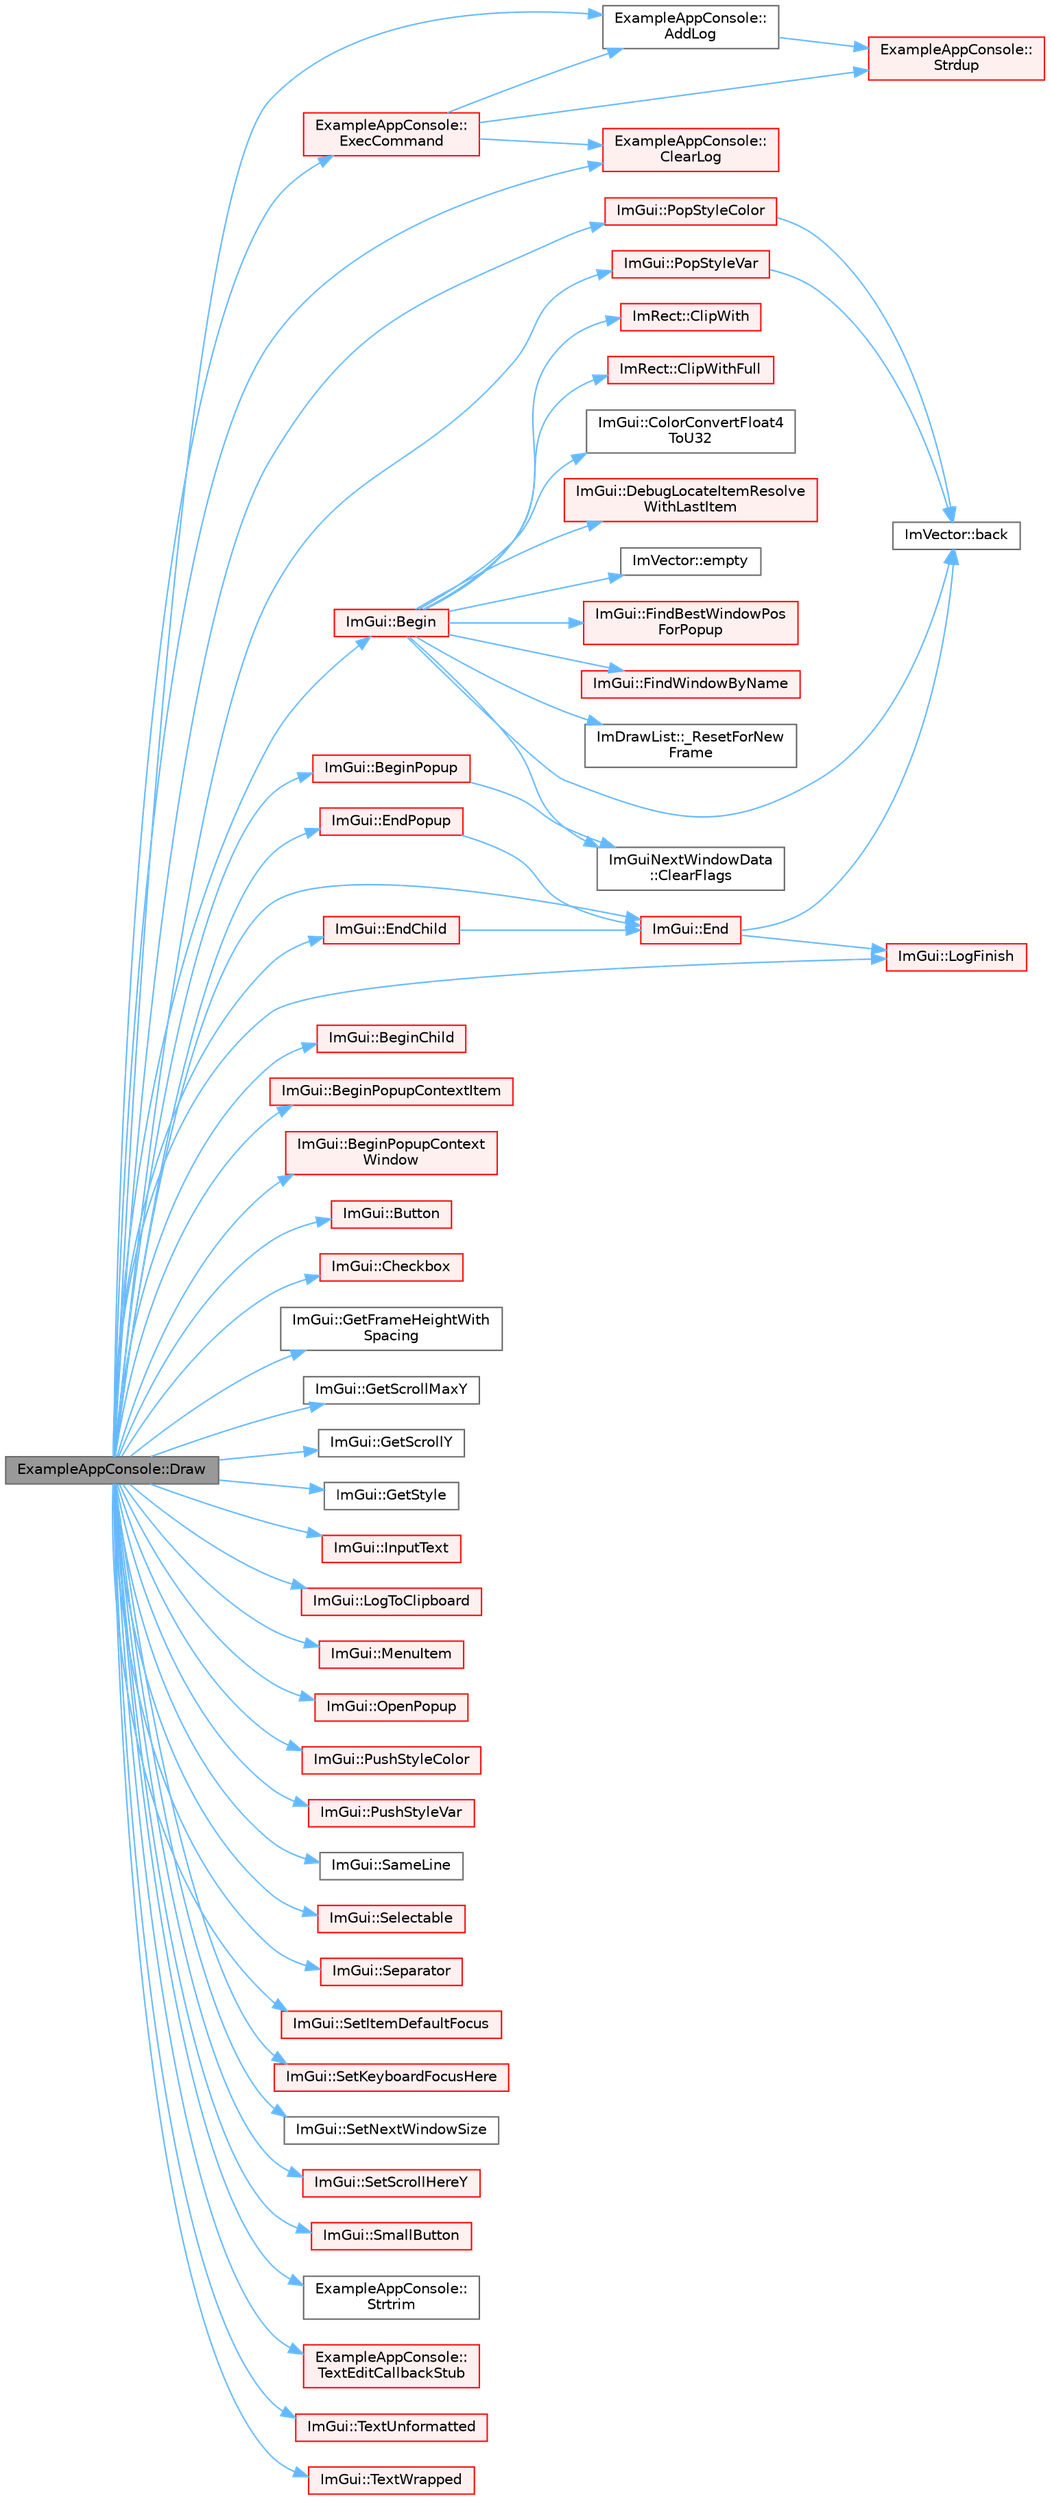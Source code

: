 digraph "ExampleAppConsole::Draw"
{
 // LATEX_PDF_SIZE
  bgcolor="transparent";
  edge [fontname=Helvetica,fontsize=10,labelfontname=Helvetica,labelfontsize=10];
  node [fontname=Helvetica,fontsize=10,shape=box,height=0.2,width=0.4];
  rankdir="LR";
  Node1 [id="Node000001",label="ExampleAppConsole::Draw",height=0.2,width=0.4,color="gray40", fillcolor="grey60", style="filled", fontcolor="black",tooltip=" "];
  Node1 -> Node2 [id="edge1_Node000001_Node000002",color="steelblue1",style="solid",tooltip=" "];
  Node2 [id="Node000002",label="ExampleAppConsole::\lAddLog",height=0.2,width=0.4,color="grey40", fillcolor="white", style="filled",URL="$struct_example_app_console.html#a719354ce6be7481923a5fd702e785952",tooltip=" "];
  Node2 -> Node3 [id="edge2_Node000002_Node000003",color="steelblue1",style="solid",tooltip=" "];
  Node3 [id="Node000003",label="ExampleAppConsole::\lStrdup",height=0.2,width=0.4,color="red", fillcolor="#FFF0F0", style="filled",URL="$struct_example_app_console.html#ab81253ac3575f7fcd63a61c7f5820913",tooltip=" "];
  Node1 -> Node6 [id="edge3_Node000001_Node000006",color="steelblue1",style="solid",tooltip=" "];
  Node6 [id="Node000006",label="ImGui::Begin",height=0.2,width=0.4,color="red", fillcolor="#FFF0F0", style="filled",URL="$namespace_im_gui.html#a581e58db0bc930bafa4a5d23093a2b99",tooltip=" "];
  Node6 -> Node7 [id="edge4_Node000006_Node000007",color="steelblue1",style="solid",tooltip=" "];
  Node7 [id="Node000007",label="ImDrawList::_ResetForNew\lFrame",height=0.2,width=0.4,color="grey40", fillcolor="white", style="filled",URL="$struct_im_draw_list.html#a5f78fe195b2507e5926560f591141ff3",tooltip=" "];
  Node6 -> Node8 [id="edge5_Node000006_Node000008",color="steelblue1",style="solid",tooltip=" "];
  Node8 [id="Node000008",label="ImVector::back",height=0.2,width=0.4,color="grey40", fillcolor="white", style="filled",URL="$struct_im_vector.html#a2d80e87e81b1b01143c8d8be93e6fde1",tooltip=" "];
  Node6 -> Node9 [id="edge6_Node000006_Node000009",color="steelblue1",style="solid",tooltip=" "];
  Node9 [id="Node000009",label="ImGuiNextWindowData\l::ClearFlags",height=0.2,width=0.4,color="grey40", fillcolor="white", style="filled",URL="$struct_im_gui_next_window_data.html#a9543431fafe3d0627fdecc5fa839487c",tooltip=" "];
  Node6 -> Node10 [id="edge7_Node000006_Node000010",color="steelblue1",style="solid",tooltip=" "];
  Node10 [id="Node000010",label="ImRect::ClipWith",height=0.2,width=0.4,color="red", fillcolor="#FFF0F0", style="filled",URL="$struct_im_rect.html#ac02d5cf6ce0358aea9ed9df43d368f3f",tooltip=" "];
  Node6 -> Node12 [id="edge8_Node000006_Node000012",color="steelblue1",style="solid",tooltip=" "];
  Node12 [id="Node000012",label="ImRect::ClipWithFull",height=0.2,width=0.4,color="red", fillcolor="#FFF0F0", style="filled",URL="$struct_im_rect.html#a32a5aaca4161b5ffa3f352d293a449ff",tooltip=" "];
  Node6 -> Node13 [id="edge9_Node000006_Node000013",color="steelblue1",style="solid",tooltip=" "];
  Node13 [id="Node000013",label="ImGui::ColorConvertFloat4\lToU32",height=0.2,width=0.4,color="grey40", fillcolor="white", style="filled",URL="$namespace_im_gui.html#abe2691de0b1a71c774ab24cc91564a94",tooltip=" "];
  Node6 -> Node14 [id="edge10_Node000006_Node000014",color="steelblue1",style="solid",tooltip=" "];
  Node14 [id="Node000014",label="ImGui::DebugLocateItemResolve\lWithLastItem",height=0.2,width=0.4,color="red", fillcolor="#FFF0F0", style="filled",URL="$namespace_im_gui.html#ae8ab0d7dfc90af8e82db3ed9e7829219",tooltip=" "];
  Node6 -> Node29 [id="edge11_Node000006_Node000029",color="steelblue1",style="solid",tooltip=" "];
  Node29 [id="Node000029",label="ImVector::empty",height=0.2,width=0.4,color="grey40", fillcolor="white", style="filled",URL="$struct_im_vector.html#aa53e48a5272f4bad1099368769514ff1",tooltip=" "];
  Node6 -> Node30 [id="edge12_Node000006_Node000030",color="steelblue1",style="solid",tooltip=" "];
  Node30 [id="Node000030",label="ImGui::FindBestWindowPos\lForPopup",height=0.2,width=0.4,color="red", fillcolor="#FFF0F0", style="filled",URL="$namespace_im_gui.html#a310ff87cbe678e2c632bf1f5577a7fbd",tooltip=" "];
  Node6 -> Node37 [id="edge13_Node000006_Node000037",color="steelblue1",style="solid",tooltip=" "];
  Node37 [id="Node000037",label="ImGui::FindWindowByName",height=0.2,width=0.4,color="red", fillcolor="#FFF0F0", style="filled",URL="$namespace_im_gui.html#abca25f22c02e73d5eb2e9c72c4557813",tooltip=" "];
  Node1 -> Node97 [id="edge14_Node000001_Node000097",color="steelblue1",style="solid",tooltip=" "];
  Node97 [id="Node000097",label="ImGui::BeginChild",height=0.2,width=0.4,color="red", fillcolor="#FFF0F0", style="filled",URL="$namespace_im_gui.html#aebac8b07ee9ea0e452c98813a3e907c3",tooltip=" "];
  Node1 -> Node114 [id="edge15_Node000001_Node000114",color="steelblue1",style="solid",tooltip=" "];
  Node114 [id="Node000114",label="ImGui::BeginPopup",height=0.2,width=0.4,color="red", fillcolor="#FFF0F0", style="filled",URL="$namespace_im_gui.html#a10e213926d8ca212266bc5fbded1e026",tooltip=" "];
  Node114 -> Node9 [id="edge16_Node000114_Node000009",color="steelblue1",style="solid",tooltip=" "];
  Node1 -> Node159 [id="edge17_Node000001_Node000159",color="steelblue1",style="solid",tooltip=" "];
  Node159 [id="Node000159",label="ImGui::BeginPopupContextItem",height=0.2,width=0.4,color="red", fillcolor="#FFF0F0", style="filled",URL="$namespace_im_gui.html#a440894c8c00495d5cc01529f4504fca9",tooltip=" "];
  Node1 -> Node175 [id="edge18_Node000001_Node000175",color="steelblue1",style="solid",tooltip=" "];
  Node175 [id="Node000175",label="ImGui::BeginPopupContext\lWindow",height=0.2,width=0.4,color="red", fillcolor="#FFF0F0", style="filled",URL="$namespace_im_gui.html#aef8b2c0baa27bd5c68f676aaf14ed946",tooltip=" "];
  Node1 -> Node179 [id="edge19_Node000001_Node000179",color="steelblue1",style="solid",tooltip=" "];
  Node179 [id="Node000179",label="ImGui::Button",height=0.2,width=0.4,color="red", fillcolor="#FFF0F0", style="filled",URL="$namespace_im_gui.html#a38094c568ce398db5a3abb9d3ac92030",tooltip=" "];
  Node1 -> Node194 [id="edge20_Node000001_Node000194",color="steelblue1",style="solid",tooltip=" "];
  Node194 [id="Node000194",label="ImGui::Checkbox",height=0.2,width=0.4,color="red", fillcolor="#FFF0F0", style="filled",URL="$namespace_im_gui.html#a57d73c1d0ef807fef734d91024092027",tooltip=" "];
  Node1 -> Node202 [id="edge21_Node000001_Node000202",color="steelblue1",style="solid",tooltip=" "];
  Node202 [id="Node000202",label="ExampleAppConsole::\lClearLog",height=0.2,width=0.4,color="red", fillcolor="#FFF0F0", style="filled",URL="$struct_example_app_console.html#a2ef13f00c474b16b8da2ec062d5e5cc2",tooltip=" "];
  Node1 -> Node117 [id="edge22_Node000001_Node000117",color="steelblue1",style="solid",tooltip=" "];
  Node117 [id="Node000117",label="ImGui::End",height=0.2,width=0.4,color="red", fillcolor="#FFF0F0", style="filled",URL="$namespace_im_gui.html#a5479d93794a004c67ceb6d13f37c8254",tooltip=" "];
  Node117 -> Node8 [id="edge23_Node000117_Node000008",color="steelblue1",style="solid",tooltip=" "];
  Node117 -> Node148 [id="edge24_Node000117_Node000148",color="steelblue1",style="solid",tooltip=" "];
  Node148 [id="Node000148",label="ImGui::LogFinish",height=0.2,width=0.4,color="red", fillcolor="#FFF0F0", style="filled",URL="$namespace_im_gui.html#a2ebcd048d1ca025fb972e1c2e920e3f3",tooltip=" "];
  Node1 -> Node204 [id="edge25_Node000001_Node000204",color="steelblue1",style="solid",tooltip=" "];
  Node204 [id="Node000204",label="ImGui::EndChild",height=0.2,width=0.4,color="red", fillcolor="#FFF0F0", style="filled",URL="$namespace_im_gui.html#af8de559a88c1442d6df8c1b04c86e997",tooltip=" "];
  Node204 -> Node117 [id="edge26_Node000204_Node000117",color="steelblue1",style="solid",tooltip=" "];
  Node1 -> Node116 [id="edge27_Node000001_Node000116",color="steelblue1",style="solid",tooltip=" "];
  Node116 [id="Node000116",label="ImGui::EndPopup",height=0.2,width=0.4,color="red", fillcolor="#FFF0F0", style="filled",URL="$namespace_im_gui.html#aa6a9b5696f2ea7eed7683425fc77b8f2",tooltip=" "];
  Node116 -> Node117 [id="edge28_Node000116_Node000117",color="steelblue1",style="solid",tooltip=" "];
  Node1 -> Node205 [id="edge29_Node000001_Node000205",color="steelblue1",style="solid",tooltip=" "];
  Node205 [id="Node000205",label="ExampleAppConsole::\lExecCommand",height=0.2,width=0.4,color="red", fillcolor="#FFF0F0", style="filled",URL="$struct_example_app_console.html#aa1e8bf1f3795cbc41597e1ff081c6589",tooltip=" "];
  Node205 -> Node2 [id="edge30_Node000205_Node000002",color="steelblue1",style="solid",tooltip=" "];
  Node205 -> Node202 [id="edge31_Node000205_Node000202",color="steelblue1",style="solid",tooltip=" "];
  Node205 -> Node3 [id="edge32_Node000205_Node000003",color="steelblue1",style="solid",tooltip=" "];
  Node1 -> Node207 [id="edge33_Node000001_Node000207",color="steelblue1",style="solid",tooltip=" "];
  Node207 [id="Node000207",label="ImGui::GetFrameHeightWith\lSpacing",height=0.2,width=0.4,color="grey40", fillcolor="white", style="filled",URL="$namespace_im_gui.html#a8de260eebd333718fa0c3b6c80258c67",tooltip=" "];
  Node1 -> Node208 [id="edge34_Node000001_Node000208",color="steelblue1",style="solid",tooltip=" "];
  Node208 [id="Node000208",label="ImGui::GetScrollMaxY",height=0.2,width=0.4,color="grey40", fillcolor="white", style="filled",URL="$namespace_im_gui.html#ab34c0d5c63908a7ff50923151730f76a",tooltip=" "];
  Node1 -> Node209 [id="edge35_Node000001_Node000209",color="steelblue1",style="solid",tooltip=" "];
  Node209 [id="Node000209",label="ImGui::GetScrollY",height=0.2,width=0.4,color="grey40", fillcolor="white", style="filled",URL="$namespace_im_gui.html#a3c924a2eeb8b2ddfb40ea17be7ea12a6",tooltip=" "];
  Node1 -> Node210 [id="edge36_Node000001_Node000210",color="steelblue1",style="solid",tooltip=" "];
  Node210 [id="Node000210",label="ImGui::GetStyle",height=0.2,width=0.4,color="grey40", fillcolor="white", style="filled",URL="$namespace_im_gui.html#abafef4bb3e3654efd96a47b2e22870a7",tooltip=" "];
  Node1 -> Node211 [id="edge37_Node000001_Node000211",color="steelblue1",style="solid",tooltip=" "];
  Node211 [id="Node000211",label="ImGui::InputText",height=0.2,width=0.4,color="red", fillcolor="#FFF0F0", style="filled",URL="$namespace_im_gui.html#aa72b5760a3a206729723a587ac7c8519",tooltip=" "];
  Node1 -> Node148 [id="edge38_Node000001_Node000148",color="steelblue1",style="solid",tooltip=" "];
  Node1 -> Node260 [id="edge39_Node000001_Node000260",color="steelblue1",style="solid",tooltip=" "];
  Node260 [id="Node000260",label="ImGui::LogToClipboard",height=0.2,width=0.4,color="red", fillcolor="#FFF0F0", style="filled",URL="$namespace_im_gui.html#a70e12f01ecb65747c9a70b73555b6ec1",tooltip=" "];
  Node1 -> Node262 [id="edge40_Node000001_Node000262",color="steelblue1",style="solid",tooltip=" "];
  Node262 [id="Node000262",label="ImGui::MenuItem",height=0.2,width=0.4,color="red", fillcolor="#FFF0F0", style="filled",URL="$namespace_im_gui.html#aa1bae511ca47478998693a9d8c84f2e6",tooltip=" "];
  Node1 -> Node279 [id="edge41_Node000001_Node000279",color="steelblue1",style="solid",tooltip=" "];
  Node279 [id="Node000279",label="ImGui::OpenPopup",height=0.2,width=0.4,color="red", fillcolor="#FFF0F0", style="filled",URL="$namespace_im_gui.html#a9e1be94ca8c4d48a20b230cdfc9b18c5",tooltip=" "];
  Node1 -> Node105 [id="edge42_Node000001_Node000105",color="steelblue1",style="solid",tooltip=" "];
  Node105 [id="Node000105",label="ImGui::PopStyleColor",height=0.2,width=0.4,color="red", fillcolor="#FFF0F0", style="filled",URL="$namespace_im_gui.html#a9795f730b4043a98b6254738d86efcdc",tooltip=" "];
  Node105 -> Node8 [id="edge43_Node000105_Node000008",color="steelblue1",style="solid",tooltip=" "];
  Node1 -> Node107 [id="edge44_Node000001_Node000107",color="steelblue1",style="solid",tooltip=" "];
  Node107 [id="Node000107",label="ImGui::PopStyleVar",height=0.2,width=0.4,color="red", fillcolor="#FFF0F0", style="filled",URL="$namespace_im_gui.html#a14116e57d81e326adef2a702e65781d4",tooltip=" "];
  Node107 -> Node8 [id="edge45_Node000107_Node000008",color="steelblue1",style="solid",tooltip=" "];
  Node1 -> Node110 [id="edge46_Node000001_Node000110",color="steelblue1",style="solid",tooltip=" "];
  Node110 [id="Node000110",label="ImGui::PushStyleColor",height=0.2,width=0.4,color="red", fillcolor="#FFF0F0", style="filled",URL="$namespace_im_gui.html#a77ee84afb636e05eb4b2d6eeddcc2aa8",tooltip=" "];
  Node1 -> Node112 [id="edge47_Node000001_Node000112",color="steelblue1",style="solid",tooltip=" "];
  Node112 [id="Node000112",label="ImGui::PushStyleVar",height=0.2,width=0.4,color="red", fillcolor="#FFF0F0", style="filled",URL="$namespace_im_gui.html#aab3f43009094462cf2a5eb554785949b",tooltip=" "];
  Node1 -> Node187 [id="edge48_Node000001_Node000187",color="steelblue1",style="solid",tooltip=" "];
  Node187 [id="Node000187",label="ImGui::SameLine",height=0.2,width=0.4,color="grey40", fillcolor="white", style="filled",URL="$namespace_im_gui.html#a2991c91e94f3b77a0c3411f4f3aa348e",tooltip=" "];
  Node1 -> Node269 [id="edge49_Node000001_Node000269",color="steelblue1",style="solid",tooltip=" "];
  Node269 [id="Node000269",label="ImGui::Selectable",height=0.2,width=0.4,color="red", fillcolor="#FFF0F0", style="filled",URL="$namespace_im_gui.html#af98575238bda183a523df19fb447af60",tooltip=" "];
  Node1 -> Node280 [id="edge50_Node000001_Node000280",color="steelblue1",style="solid",tooltip=" "];
  Node280 [id="Node000280",label="ImGui::Separator",height=0.2,width=0.4,color="red", fillcolor="#FFF0F0", style="filled",URL="$namespace_im_gui.html#a191123597a5084d003c8beac7eeb029e",tooltip=" "];
  Node1 -> Node282 [id="edge51_Node000001_Node000282",color="steelblue1",style="solid",tooltip=" "];
  Node282 [id="Node000282",label="ImGui::SetItemDefaultFocus",height=0.2,width=0.4,color="red", fillcolor="#FFF0F0", style="filled",URL="$namespace_im_gui.html#a3720a69496e9b8cf110a11dfe7d334e6",tooltip=" "];
  Node1 -> Node286 [id="edge52_Node000001_Node000286",color="steelblue1",style="solid",tooltip=" "];
  Node286 [id="Node000286",label="ImGui::SetKeyboardFocusHere",height=0.2,width=0.4,color="red", fillcolor="#FFF0F0", style="filled",URL="$namespace_im_gui.html#ae85e5fba7e88cea8bd3ba5b687c979f2",tooltip=" "];
  Node1 -> Node113 [id="edge53_Node000001_Node000113",color="steelblue1",style="solid",tooltip=" "];
  Node113 [id="Node000113",label="ImGui::SetNextWindowSize",height=0.2,width=0.4,color="grey40", fillcolor="white", style="filled",URL="$namespace_im_gui.html#ab33717bb71ef5e393ae18656fc6b229d",tooltip=" "];
  Node1 -> Node290 [id="edge54_Node000001_Node000290",color="steelblue1",style="solid",tooltip=" "];
  Node290 [id="Node000290",label="ImGui::SetScrollHereY",height=0.2,width=0.4,color="red", fillcolor="#FFF0F0", style="filled",URL="$namespace_im_gui.html#ac74487b4d75580ca637659103fef1368",tooltip=" "];
  Node1 -> Node291 [id="edge55_Node000001_Node000291",color="steelblue1",style="solid",tooltip=" "];
  Node291 [id="Node000291",label="ImGui::SmallButton",height=0.2,width=0.4,color="red", fillcolor="#FFF0F0", style="filled",URL="$namespace_im_gui.html#a5b76ec69758aeb0a00a66f142f7a4fb2",tooltip=" "];
  Node1 -> Node292 [id="edge56_Node000001_Node000292",color="steelblue1",style="solid",tooltip=" "];
  Node292 [id="Node000292",label="ExampleAppConsole::\lStrtrim",height=0.2,width=0.4,color="grey40", fillcolor="white", style="filled",URL="$struct_example_app_console.html#a3a5622b2d8c52a3083df6ed9f90e7210",tooltip=" "];
  Node1 -> Node293 [id="edge57_Node000001_Node000293",color="steelblue1",style="solid",tooltip=" "];
  Node293 [id="Node000293",label="ExampleAppConsole::\lTextEditCallbackStub",height=0.2,width=0.4,color="red", fillcolor="#FFF0F0", style="filled",URL="$struct_example_app_console.html#a394debe3cbf3cfd93b9bfd2835a4fdec",tooltip=" "];
  Node1 -> Node299 [id="edge58_Node000001_Node000299",color="steelblue1",style="solid",tooltip=" "];
  Node299 [id="Node000299",label="ImGui::TextUnformatted",height=0.2,width=0.4,color="red", fillcolor="#FFF0F0", style="filled",URL="$namespace_im_gui.html#a96a5f42789ecc419b2ae8af7b2acc28e",tooltip=" "];
  Node1 -> Node305 [id="edge59_Node000001_Node000305",color="steelblue1",style="solid",tooltip=" "];
  Node305 [id="Node000305",label="ImGui::TextWrapped",height=0.2,width=0.4,color="red", fillcolor="#FFF0F0", style="filled",URL="$namespace_im_gui.html#ad57bb15c599e73b2ccc7c0f7de6e5823",tooltip=" "];
}
